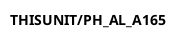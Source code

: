 @startuml
title THISUNIT/PH_AL_A165

!define std_batch_size  'UP001_VALUE'
!define A165_charge_setpoint 'TK15_CHG_EM/OP001_VALUE'
!define CHARGE_CHARGE   2

@enduml